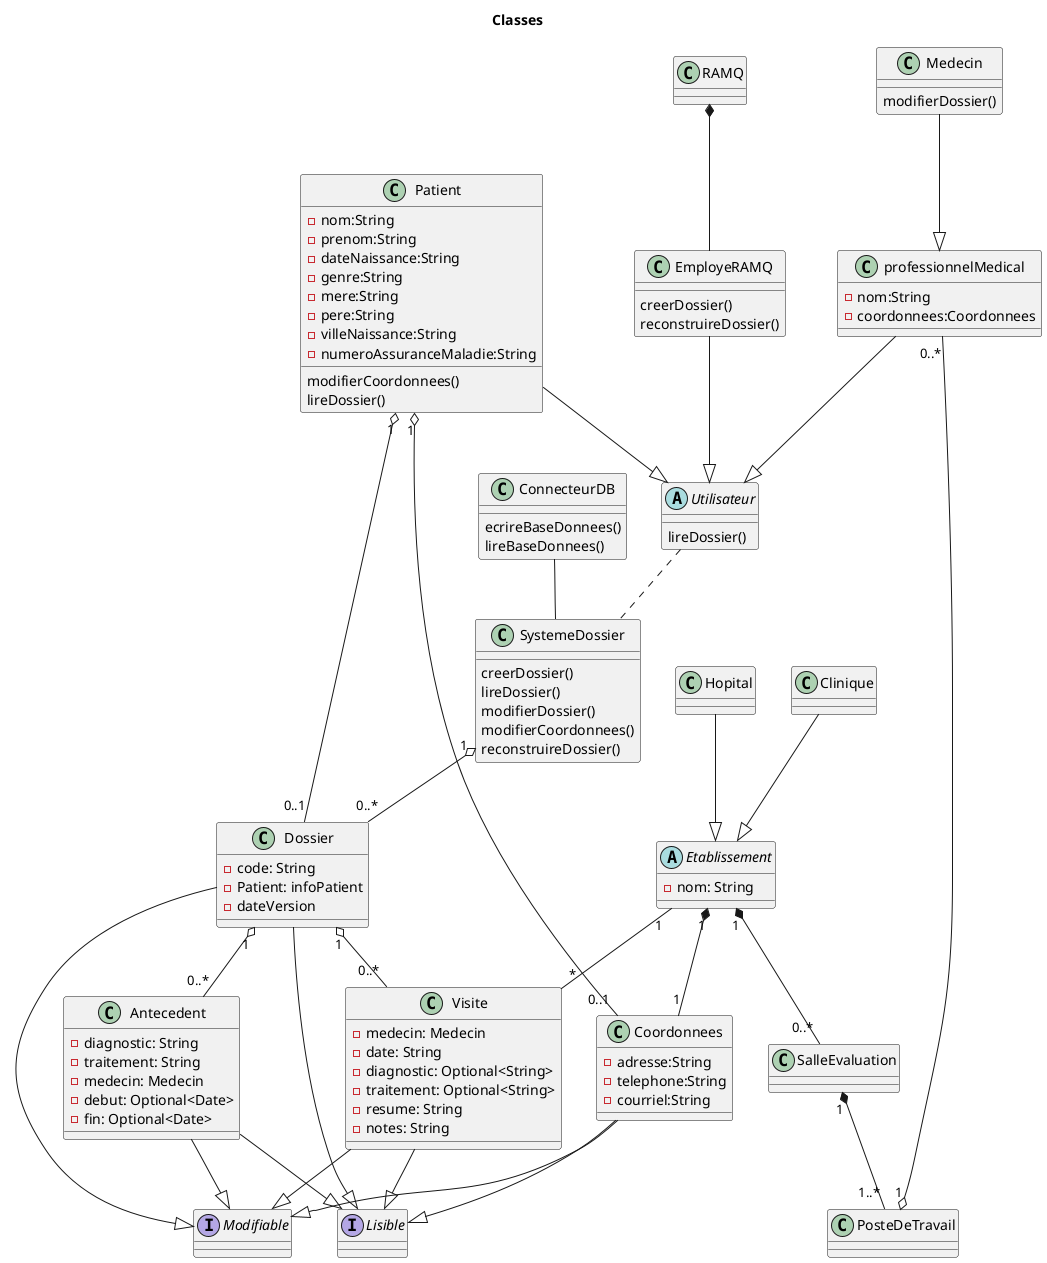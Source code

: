 @startuml Classes

title Classes

class SystemeDossier{
    creerDossier()
    lireDossier()
    modifierDossier()
    modifierCoordonnees()
    reconstruireDossier()


}

class ConnecteurDB{
    ecrireBaseDonnees()
    lireBaseDonnees()
}

ConnecteurDB -- SystemeDossier


class Dossier{
    - code: String
    - Patient: infoPatient
    - dateVersion
}

interface Lisible{}
interface Modifiable{}

Dossier --|> Lisible
Dossier --|> Modifiable

class Antecedent{
    - diagnostic: String
    - traitement: String
    - medecin: Medecin
    - debut: Optional<Date>
    - fin: Optional<Date>
}

Antecedent --|> Lisible
Antecedent --|> Modifiable

class Visite{
    - medecin: Medecin
    - date: String
    - diagnostic: Optional<String>
    - traitement: Optional<String>
    - resume: String
    - notes: String
}

Visite --|> Lisible
Visite --|> Modifiable

class Medecin{
    modifierDossier()

}

class Coordonnees{
    -adresse:String
    -telephone:String
    -courriel:String
}

Coordonnees --|> Lisible
Coordonnees --|> Modifiable

class professionnelMedical{
    -nom:String
    -coordonnees:Coordonnees
}

class Patient{
    -nom:String
    -prenom:String
    -dateNaissance:String
    -genre:String
    -mere:String
    -pere:String
    -villeNaissance:String
    -numeroAssuranceMaladie:String
    modifierCoordonnees()
    lireDossier()
}

class RAMQ{}

RAMQ *-- EmployeRAMQ

class EmployeRAMQ{
    creerDossier()
    reconstruireDossier()
}

class SalleEvaluation{}
class PosteDeTravail{}


abstract Utilisateur{
    lireDossier()
}

class Hopital{}
class Clinique{}

abstract Etablissement{
    - nom: String
}

Patient --|> Utilisateur
professionnelMedical --|> Utilisateur

Utilisateur .. SystemeDossier


Hopital --|> Etablissement
Clinique --|> Etablissement
EmployeRAMQ --|> Utilisateur
Etablissement "1" *-- "1" Coordonnees
Etablissement "1" *-- "0..*" SalleEvaluation
SalleEvaluation "1" *-- "1..*" PosteDeTravail
Patient "1" o-- "0..1" Coordonnees
Medecin --|> professionnelMedical
professionnelMedical "0..*" --o "1" PosteDeTravail
SystemeDossier "1" o-- "0..*" Dossier

Patient "1" o-- "0..1" Dossier

Dossier "1" o-- "0..*" Antecedent

Dossier "1" o-- "0..*" Visite

Etablissement "1" -- "*" Visite

@enduml
